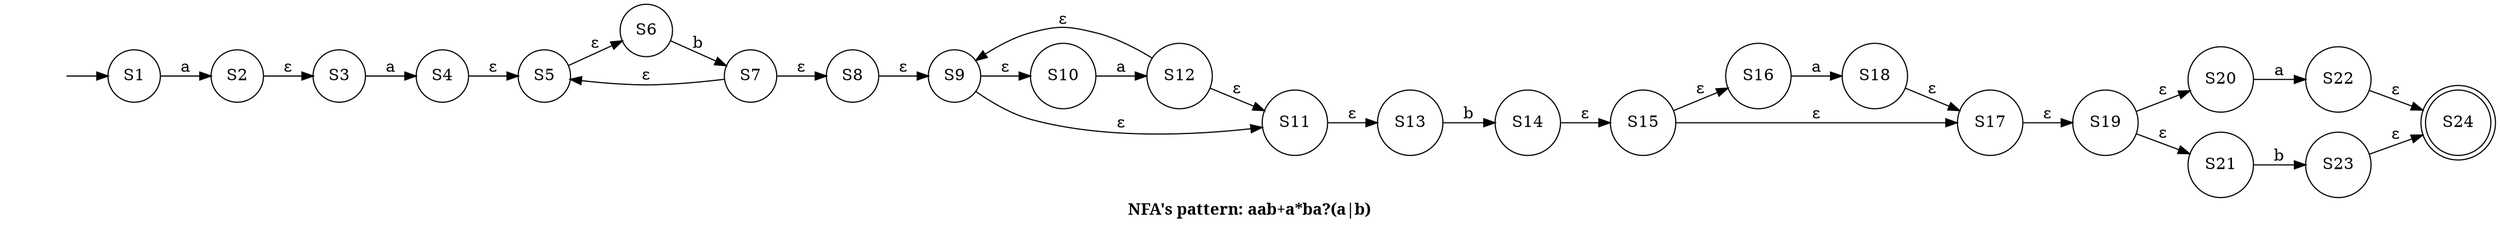 digraph NFA {
	"" [shape=none]
	"" -> S1
	S1 [shape=circle]
	S1 -> S2 [label=a]
	S10 [shape=circle]
	S10 -> S12 [label=a]
	S11 [shape=circle]
	S11 -> S13 [label="ε"]
	S12 [shape=circle]
	S12 -> S9 [label="ε"]
	S12 -> S11 [label="ε"]
	S13 [shape=circle]
	S13 -> S14 [label=b]
	S14 [shape=circle]
	S14 -> S15 [label="ε"]
	S15 [shape=circle]
	S15 -> S16 [label="ε"]
	S15 -> S17 [label="ε"]
	S16 [shape=circle]
	S16 -> S18 [label=a]
	S17 [shape=circle]
	S17 -> S19 [label="ε"]
	S18 [shape=circle]
	S18 -> S17 [label="ε"]
	S19 [shape=circle]
	S19 -> S20 [label="ε"]
	S19 -> S21 [label="ε"]
	S2 [shape=circle]
	S2 -> S3 [label="ε"]
	S20 [shape=circle]
	S20 -> S22 [label=a]
	S21 [shape=circle]
	S21 -> S23 [label=b]
	S22 [shape=circle]
	S22 -> S24 [label="ε"]
	S23 [shape=circle]
	S23 -> S24 [label="ε"]
	S24 [shape=doublecircle]
	S3 [shape=circle]
	S3 -> S4 [label=a]
	S4 [shape=circle]
	S4 -> S5 [label="ε"]
	S5 [shape=circle]
	S5 -> S6 [label="ε"]
	S6 [shape=circle]
	S6 -> S7 [label=b]
	S7 [shape=circle]
	S7 -> S5 [label="ε"]
	S7 -> S8 [label="ε"]
	S8 [shape=circle]
	S8 -> S9 [label="ε"]
	S9 [shape=circle]
	S9 -> S10 [label="ε"]
	S9 -> S11 [label="ε"]
	fontname=bold label="NFA's pattern: aab+a*ba?(a|b)" rankdir=LR
}
